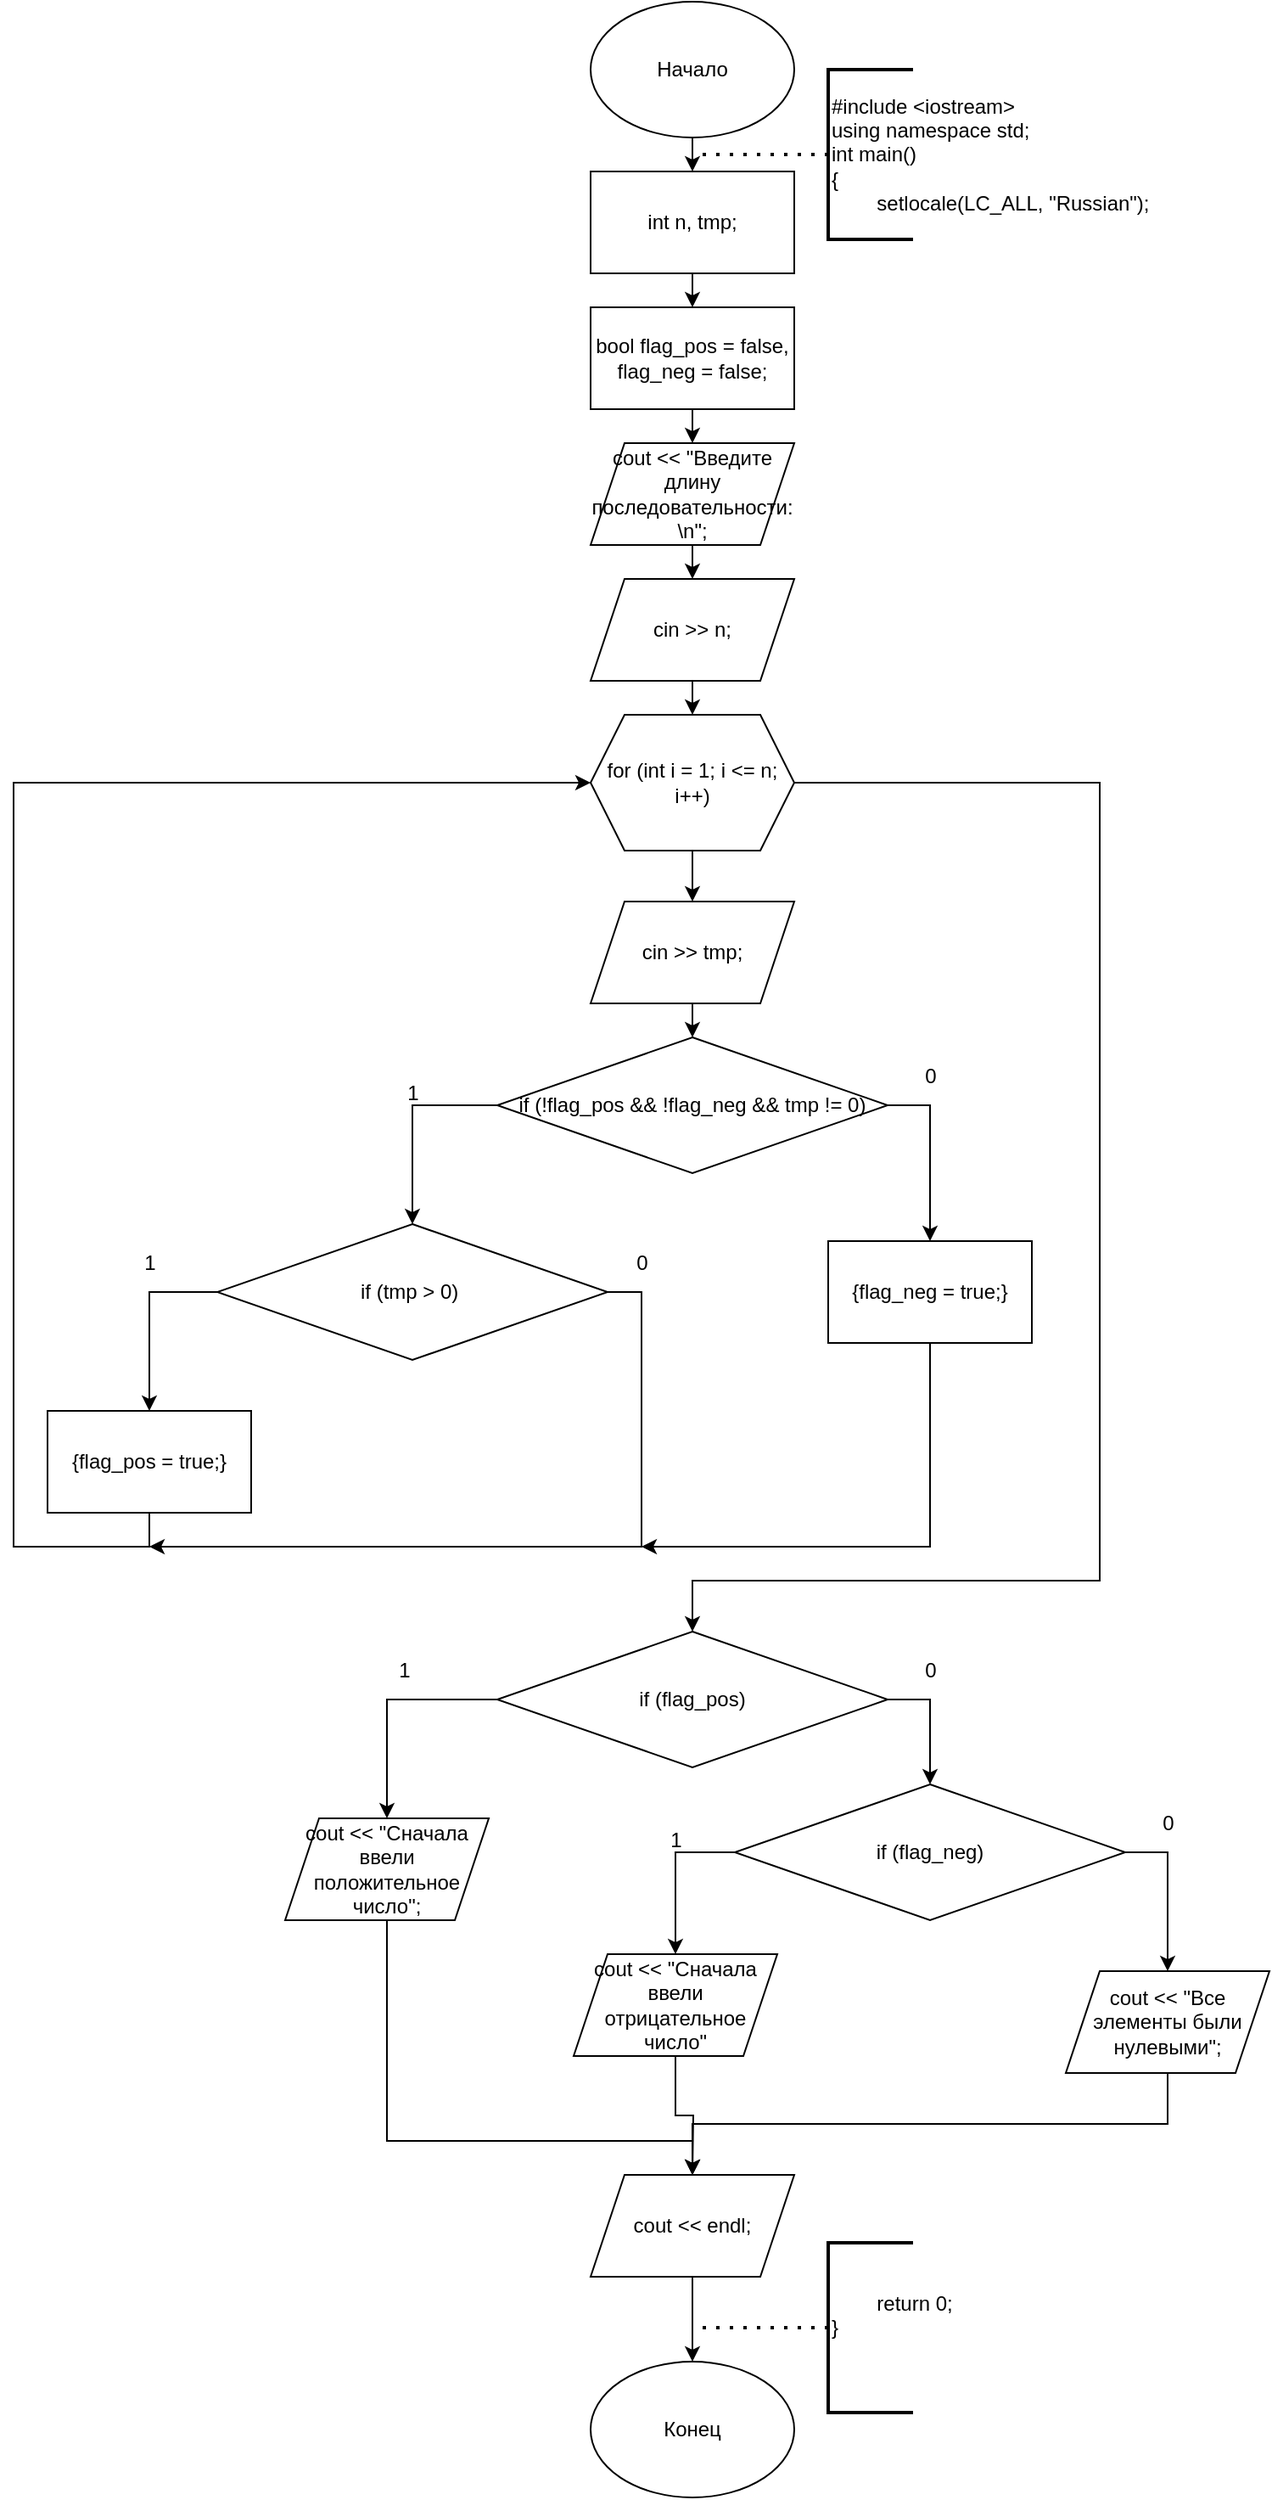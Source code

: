 <mxfile version="25.0.3">
  <diagram name="Страница — 1" id="kYXAjykHZ7thILa3HCrF">
    <mxGraphModel dx="1810" dy="1113" grid="1" gridSize="10" guides="1" tooltips="1" connect="1" arrows="1" fold="1" page="1" pageScale="1" pageWidth="827" pageHeight="1169" math="0" shadow="0">
      <root>
        <mxCell id="0" />
        <mxCell id="1" parent="0" />
        <mxCell id="JEXxJmJUqQq23T9oJtIg-4" style="edgeStyle=orthogonalEdgeStyle;rounded=0;orthogonalLoop=1;jettySize=auto;html=1;exitX=0.5;exitY=1;exitDx=0;exitDy=0;entryX=0.5;entryY=0;entryDx=0;entryDy=0;" parent="1" source="TzVaqAWB0VB_XuGHDj9Y-1" target="JEXxJmJUqQq23T9oJtIg-3" edge="1">
          <mxGeometry relative="1" as="geometry" />
        </mxCell>
        <mxCell id="JEXxJmJUqQq23T9oJtIg-2" value="Начало" style="ellipse;whiteSpace=wrap;html=1;" parent="1" vertex="1">
          <mxGeometry x="180" y="40" width="120" height="80" as="geometry" />
        </mxCell>
        <mxCell id="JEXxJmJUqQq23T9oJtIg-9" style="edgeStyle=orthogonalEdgeStyle;rounded=0;orthogonalLoop=1;jettySize=auto;html=1;exitX=0.5;exitY=1;exitDx=0;exitDy=0;entryX=0.5;entryY=0;entryDx=0;entryDy=0;" parent="1" source="JEXxJmJUqQq23T9oJtIg-3" target="JEXxJmJUqQq23T9oJtIg-8" edge="1">
          <mxGeometry relative="1" as="geometry" />
        </mxCell>
        <mxCell id="JEXxJmJUqQq23T9oJtIg-3" value="bool flag_pos = false, flag_neg = false;" style="rounded=0;whiteSpace=wrap;html=1;" parent="1" vertex="1">
          <mxGeometry x="180" y="220" width="120" height="60" as="geometry" />
        </mxCell>
        <mxCell id="JEXxJmJUqQq23T9oJtIg-6" value="&lt;div&gt;#include &amp;lt;iostream&amp;gt;&lt;/div&gt;&lt;div&gt;using namespace std;&lt;/div&gt;&lt;div&gt;int main()&lt;/div&gt;&lt;div&gt;{&lt;/div&gt;&lt;div&gt;&lt;span style=&quot;white-space-collapse: collapse;&quot;&gt;&lt;span style=&quot;white-space-collapse: preserve;&quot;&gt;&#x9;&lt;/span&gt;setlocale(LC_ALL, &quot;Russian&quot;);&lt;/span&gt;&lt;/div&gt;" style="strokeWidth=2;html=1;shape=mxgraph.flowchart.annotation_1;align=left;pointerEvents=1;" parent="1" vertex="1">
          <mxGeometry x="320" y="80" width="50" height="100" as="geometry" />
        </mxCell>
        <mxCell id="JEXxJmJUqQq23T9oJtIg-7" value="" style="endArrow=none;dashed=1;html=1;dashPattern=1 3;strokeWidth=2;rounded=0;" parent="1" source="JEXxJmJUqQq23T9oJtIg-6" edge="1">
          <mxGeometry width="50" height="50" relative="1" as="geometry">
            <mxPoint x="240" y="350" as="sourcePoint" />
            <mxPoint x="240" y="130" as="targetPoint" />
          </mxGeometry>
        </mxCell>
        <mxCell id="JEXxJmJUqQq23T9oJtIg-11" style="edgeStyle=orthogonalEdgeStyle;rounded=0;orthogonalLoop=1;jettySize=auto;html=1;exitX=0.5;exitY=1;exitDx=0;exitDy=0;entryX=0.5;entryY=0;entryDx=0;entryDy=0;" parent="1" source="JEXxJmJUqQq23T9oJtIg-8" target="JEXxJmJUqQq23T9oJtIg-10" edge="1">
          <mxGeometry relative="1" as="geometry" />
        </mxCell>
        <mxCell id="JEXxJmJUqQq23T9oJtIg-8" value="cout &amp;lt;&amp;lt; &quot;Введите длину последовательности: \n&quot;;" style="shape=parallelogram;perimeter=parallelogramPerimeter;whiteSpace=wrap;html=1;fixedSize=1;" parent="1" vertex="1">
          <mxGeometry x="180" y="300" width="120" height="60" as="geometry" />
        </mxCell>
        <mxCell id="JEXxJmJUqQq23T9oJtIg-13" style="edgeStyle=orthogonalEdgeStyle;rounded=0;orthogonalLoop=1;jettySize=auto;html=1;exitX=0.5;exitY=1;exitDx=0;exitDy=0;entryX=0.5;entryY=0;entryDx=0;entryDy=0;" parent="1" source="JEXxJmJUqQq23T9oJtIg-10" target="JEXxJmJUqQq23T9oJtIg-12" edge="1">
          <mxGeometry relative="1" as="geometry" />
        </mxCell>
        <mxCell id="JEXxJmJUqQq23T9oJtIg-10" value="cin &amp;gt;&amp;gt; n;" style="shape=parallelogram;perimeter=parallelogramPerimeter;whiteSpace=wrap;html=1;fixedSize=1;" parent="1" vertex="1">
          <mxGeometry x="180" y="380" width="120" height="60" as="geometry" />
        </mxCell>
        <mxCell id="JEXxJmJUqQq23T9oJtIg-15" style="edgeStyle=orthogonalEdgeStyle;rounded=0;orthogonalLoop=1;jettySize=auto;html=1;exitX=0.5;exitY=1;exitDx=0;exitDy=0;entryX=0.5;entryY=0;entryDx=0;entryDy=0;" parent="1" source="JEXxJmJUqQq23T9oJtIg-12" target="JEXxJmJUqQq23T9oJtIg-14" edge="1">
          <mxGeometry relative="1" as="geometry" />
        </mxCell>
        <mxCell id="JEXxJmJUqQq23T9oJtIg-33" style="edgeStyle=orthogonalEdgeStyle;rounded=0;orthogonalLoop=1;jettySize=auto;html=1;exitX=1;exitY=0.5;exitDx=0;exitDy=0;" parent="1" source="JEXxJmJUqQq23T9oJtIg-12" target="JEXxJmJUqQq23T9oJtIg-31" edge="1">
          <mxGeometry relative="1" as="geometry">
            <Array as="points">
              <mxPoint x="480" y="500" />
              <mxPoint x="480" y="970" />
              <mxPoint x="240" y="970" />
            </Array>
          </mxGeometry>
        </mxCell>
        <mxCell id="JEXxJmJUqQq23T9oJtIg-12" value="for (int i = 1; i &amp;lt;= n; i++)" style="shape=hexagon;perimeter=hexagonPerimeter2;whiteSpace=wrap;html=1;fixedSize=1;" parent="1" vertex="1">
          <mxGeometry x="180" y="460" width="120" height="80" as="geometry" />
        </mxCell>
        <mxCell id="JEXxJmJUqQq23T9oJtIg-17" style="edgeStyle=orthogonalEdgeStyle;rounded=0;orthogonalLoop=1;jettySize=auto;html=1;exitX=0.5;exitY=1;exitDx=0;exitDy=0;entryX=0.5;entryY=0;entryDx=0;entryDy=0;" parent="1" source="JEXxJmJUqQq23T9oJtIg-14" target="JEXxJmJUqQq23T9oJtIg-16" edge="1">
          <mxGeometry relative="1" as="geometry" />
        </mxCell>
        <mxCell id="JEXxJmJUqQq23T9oJtIg-14" value="cin &amp;gt;&amp;gt; tmp;" style="shape=parallelogram;perimeter=parallelogramPerimeter;whiteSpace=wrap;html=1;fixedSize=1;" parent="1" vertex="1">
          <mxGeometry x="180" y="570" width="120" height="60" as="geometry" />
        </mxCell>
        <mxCell id="JEXxJmJUqQq23T9oJtIg-19" style="edgeStyle=orthogonalEdgeStyle;rounded=0;orthogonalLoop=1;jettySize=auto;html=1;exitX=0;exitY=0.5;exitDx=0;exitDy=0;entryX=0.5;entryY=0;entryDx=0;entryDy=0;" parent="1" source="JEXxJmJUqQq23T9oJtIg-16" target="JEXxJmJUqQq23T9oJtIg-18" edge="1">
          <mxGeometry relative="1" as="geometry" />
        </mxCell>
        <mxCell id="JEXxJmJUqQq23T9oJtIg-22" style="edgeStyle=orthogonalEdgeStyle;rounded=0;orthogonalLoop=1;jettySize=auto;html=1;exitX=1;exitY=0.5;exitDx=0;exitDy=0;" parent="1" source="JEXxJmJUqQq23T9oJtIg-16" target="JEXxJmJUqQq23T9oJtIg-21" edge="1">
          <mxGeometry relative="1" as="geometry" />
        </mxCell>
        <mxCell id="JEXxJmJUqQq23T9oJtIg-16" value="if (!flag_pos &amp;amp;&amp;amp; !flag_neg &amp;amp;&amp;amp; tmp != 0)" style="rhombus;whiteSpace=wrap;html=1;" parent="1" vertex="1">
          <mxGeometry x="125" y="650" width="230" height="80" as="geometry" />
        </mxCell>
        <mxCell id="JEXxJmJUqQq23T9oJtIg-25" style="edgeStyle=orthogonalEdgeStyle;rounded=0;orthogonalLoop=1;jettySize=auto;html=1;exitX=0;exitY=0.5;exitDx=0;exitDy=0;" parent="1" source="JEXxJmJUqQq23T9oJtIg-18" target="JEXxJmJUqQq23T9oJtIg-24" edge="1">
          <mxGeometry relative="1" as="geometry" />
        </mxCell>
        <mxCell id="JEXxJmJUqQq23T9oJtIg-28" style="edgeStyle=orthogonalEdgeStyle;rounded=0;orthogonalLoop=1;jettySize=auto;html=1;exitX=1;exitY=0.5;exitDx=0;exitDy=0;" parent="1" source="JEXxJmJUqQq23T9oJtIg-18" edge="1">
          <mxGeometry relative="1" as="geometry">
            <mxPoint x="-80" y="950" as="targetPoint" />
            <Array as="points">
              <mxPoint x="210" y="800" />
              <mxPoint x="210" y="950" />
            </Array>
          </mxGeometry>
        </mxCell>
        <mxCell id="JEXxJmJUqQq23T9oJtIg-18" value="if (tmp &amp;gt; 0)&amp;nbsp;" style="rhombus;whiteSpace=wrap;html=1;" parent="1" vertex="1">
          <mxGeometry x="-40" y="760" width="230" height="80" as="geometry" />
        </mxCell>
        <mxCell id="JEXxJmJUqQq23T9oJtIg-20" value="1&lt;div&gt;&lt;br&gt;&lt;/div&gt;" style="text;html=1;align=center;verticalAlign=middle;resizable=0;points=[];autosize=1;strokeColor=none;fillColor=none;" parent="1" vertex="1">
          <mxGeometry x="60" y="670" width="30" height="40" as="geometry" />
        </mxCell>
        <mxCell id="JEXxJmJUqQq23T9oJtIg-30" style="edgeStyle=orthogonalEdgeStyle;rounded=0;orthogonalLoop=1;jettySize=auto;html=1;exitX=0.5;exitY=1;exitDx=0;exitDy=0;" parent="1" source="JEXxJmJUqQq23T9oJtIg-21" edge="1">
          <mxGeometry relative="1" as="geometry">
            <mxPoint x="210" y="950" as="targetPoint" />
            <Array as="points">
              <mxPoint x="380" y="950" />
            </Array>
          </mxGeometry>
        </mxCell>
        <mxCell id="JEXxJmJUqQq23T9oJtIg-21" value="{flag_neg = true;}" style="rounded=0;whiteSpace=wrap;html=1;" parent="1" vertex="1">
          <mxGeometry x="320" y="770" width="120" height="60" as="geometry" />
        </mxCell>
        <mxCell id="JEXxJmJUqQq23T9oJtIg-23" value="0" style="text;html=1;align=center;verticalAlign=middle;resizable=0;points=[];autosize=1;strokeColor=none;fillColor=none;" parent="1" vertex="1">
          <mxGeometry x="365" y="658" width="30" height="30" as="geometry" />
        </mxCell>
        <mxCell id="JEXxJmJUqQq23T9oJtIg-27" style="edgeStyle=orthogonalEdgeStyle;rounded=0;orthogonalLoop=1;jettySize=auto;html=1;exitX=0.5;exitY=1;exitDx=0;exitDy=0;entryX=0;entryY=0.5;entryDx=0;entryDy=0;" parent="1" source="JEXxJmJUqQq23T9oJtIg-24" target="JEXxJmJUqQq23T9oJtIg-12" edge="1">
          <mxGeometry relative="1" as="geometry">
            <Array as="points">
              <mxPoint x="-80" y="950" />
              <mxPoint x="-160" y="950" />
              <mxPoint x="-160" y="500" />
            </Array>
          </mxGeometry>
        </mxCell>
        <mxCell id="JEXxJmJUqQq23T9oJtIg-24" value="{flag_pos = true;}" style="rounded=0;whiteSpace=wrap;html=1;" parent="1" vertex="1">
          <mxGeometry x="-140" y="870" width="120" height="60" as="geometry" />
        </mxCell>
        <mxCell id="JEXxJmJUqQq23T9oJtIg-26" value="1" style="text;html=1;align=center;verticalAlign=middle;resizable=0;points=[];autosize=1;strokeColor=none;fillColor=none;" parent="1" vertex="1">
          <mxGeometry x="-95" y="768" width="30" height="30" as="geometry" />
        </mxCell>
        <mxCell id="JEXxJmJUqQq23T9oJtIg-29" value="0" style="text;html=1;align=center;verticalAlign=middle;resizable=0;points=[];autosize=1;strokeColor=none;fillColor=none;" parent="1" vertex="1">
          <mxGeometry x="195" y="768" width="30" height="30" as="geometry" />
        </mxCell>
        <mxCell id="JEXxJmJUqQq23T9oJtIg-36" style="edgeStyle=orthogonalEdgeStyle;rounded=0;orthogonalLoop=1;jettySize=auto;html=1;exitX=0;exitY=0.5;exitDx=0;exitDy=0;entryX=0.5;entryY=0;entryDx=0;entryDy=0;" parent="1" source="JEXxJmJUqQq23T9oJtIg-31" target="JEXxJmJUqQq23T9oJtIg-34" edge="1">
          <mxGeometry relative="1" as="geometry" />
        </mxCell>
        <mxCell id="JEXxJmJUqQq23T9oJtIg-39" style="edgeStyle=orthogonalEdgeStyle;rounded=0;orthogonalLoop=1;jettySize=auto;html=1;exitX=1;exitY=0.5;exitDx=0;exitDy=0;entryX=0.5;entryY=0;entryDx=0;entryDy=0;" parent="1" source="JEXxJmJUqQq23T9oJtIg-31" target="JEXxJmJUqQq23T9oJtIg-38" edge="1">
          <mxGeometry relative="1" as="geometry" />
        </mxCell>
        <mxCell id="JEXxJmJUqQq23T9oJtIg-31" value="if (flag_pos)" style="rhombus;whiteSpace=wrap;html=1;" parent="1" vertex="1">
          <mxGeometry x="125" y="1000" width="230" height="80" as="geometry" />
        </mxCell>
        <mxCell id="JEXxJmJUqQq23T9oJtIg-48" style="edgeStyle=orthogonalEdgeStyle;rounded=0;orthogonalLoop=1;jettySize=auto;html=1;exitX=0.5;exitY=1;exitDx=0;exitDy=0;" parent="1" source="JEXxJmJUqQq23T9oJtIg-34" target="JEXxJmJUqQq23T9oJtIg-47" edge="1">
          <mxGeometry relative="1" as="geometry">
            <Array as="points">
              <mxPoint x="60" y="1300" />
              <mxPoint x="240" y="1300" />
            </Array>
          </mxGeometry>
        </mxCell>
        <mxCell id="JEXxJmJUqQq23T9oJtIg-34" value="cout &amp;lt;&amp;lt; &quot;Сначала ввели положительное число&quot;;" style="shape=parallelogram;perimeter=parallelogramPerimeter;whiteSpace=wrap;html=1;fixedSize=1;" parent="1" vertex="1">
          <mxGeometry y="1110" width="120" height="60" as="geometry" />
        </mxCell>
        <mxCell id="JEXxJmJUqQq23T9oJtIg-37" value="1" style="text;html=1;align=center;verticalAlign=middle;resizable=0;points=[];autosize=1;strokeColor=none;fillColor=none;" parent="1" vertex="1">
          <mxGeometry x="55" y="1008" width="30" height="30" as="geometry" />
        </mxCell>
        <mxCell id="JEXxJmJUqQq23T9oJtIg-42" style="edgeStyle=orthogonalEdgeStyle;rounded=0;orthogonalLoop=1;jettySize=auto;html=1;exitX=0;exitY=0.5;exitDx=0;exitDy=0;entryX=0.5;entryY=0;entryDx=0;entryDy=0;" parent="1" source="JEXxJmJUqQq23T9oJtIg-38" target="JEXxJmJUqQq23T9oJtIg-41" edge="1">
          <mxGeometry relative="1" as="geometry" />
        </mxCell>
        <mxCell id="JEXxJmJUqQq23T9oJtIg-45" style="edgeStyle=orthogonalEdgeStyle;rounded=0;orthogonalLoop=1;jettySize=auto;html=1;exitX=1;exitY=0.5;exitDx=0;exitDy=0;" parent="1" source="JEXxJmJUqQq23T9oJtIg-38" target="JEXxJmJUqQq23T9oJtIg-44" edge="1">
          <mxGeometry relative="1" as="geometry" />
        </mxCell>
        <mxCell id="JEXxJmJUqQq23T9oJtIg-38" value="if (flag_neg)" style="rhombus;whiteSpace=wrap;html=1;" parent="1" vertex="1">
          <mxGeometry x="265" y="1090" width="230" height="80" as="geometry" />
        </mxCell>
        <mxCell id="JEXxJmJUqQq23T9oJtIg-40" value="0" style="text;html=1;align=center;verticalAlign=middle;resizable=0;points=[];autosize=1;strokeColor=none;fillColor=none;" parent="1" vertex="1">
          <mxGeometry x="365" y="1008" width="30" height="30" as="geometry" />
        </mxCell>
        <mxCell id="JEXxJmJUqQq23T9oJtIg-49" style="edgeStyle=orthogonalEdgeStyle;rounded=0;orthogonalLoop=1;jettySize=auto;html=1;exitX=0.5;exitY=1;exitDx=0;exitDy=0;" parent="1" source="JEXxJmJUqQq23T9oJtIg-41" edge="1">
          <mxGeometry relative="1" as="geometry">
            <mxPoint x="240.0" y="1320" as="targetPoint" />
          </mxGeometry>
        </mxCell>
        <mxCell id="JEXxJmJUqQq23T9oJtIg-41" value="cout &amp;lt;&amp;lt; &quot;Сначала ввели отрицательное число&quot;" style="shape=parallelogram;perimeter=parallelogramPerimeter;whiteSpace=wrap;html=1;fixedSize=1;" parent="1" vertex="1">
          <mxGeometry x="170" y="1190" width="120" height="60" as="geometry" />
        </mxCell>
        <mxCell id="JEXxJmJUqQq23T9oJtIg-43" value="1" style="text;html=1;align=center;verticalAlign=middle;resizable=0;points=[];autosize=1;strokeColor=none;fillColor=none;" parent="1" vertex="1">
          <mxGeometry x="215" y="1108" width="30" height="30" as="geometry" />
        </mxCell>
        <mxCell id="JEXxJmJUqQq23T9oJtIg-51" style="edgeStyle=orthogonalEdgeStyle;rounded=0;orthogonalLoop=1;jettySize=auto;html=1;exitX=0.5;exitY=1;exitDx=0;exitDy=0;entryX=0.5;entryY=0;entryDx=0;entryDy=0;" parent="1" source="JEXxJmJUqQq23T9oJtIg-44" target="JEXxJmJUqQq23T9oJtIg-47" edge="1">
          <mxGeometry relative="1" as="geometry" />
        </mxCell>
        <mxCell id="JEXxJmJUqQq23T9oJtIg-44" value="cout &amp;lt;&amp;lt; &quot;Все элементы были нулевыми&quot;;" style="shape=parallelogram;perimeter=parallelogramPerimeter;whiteSpace=wrap;html=1;fixedSize=1;" parent="1" vertex="1">
          <mxGeometry x="460" y="1200" width="120" height="60" as="geometry" />
        </mxCell>
        <mxCell id="JEXxJmJUqQq23T9oJtIg-46" value="0" style="text;html=1;align=center;verticalAlign=middle;resizable=0;points=[];autosize=1;strokeColor=none;fillColor=none;" parent="1" vertex="1">
          <mxGeometry x="505" y="1098" width="30" height="30" as="geometry" />
        </mxCell>
        <mxCell id="JEXxJmJUqQq23T9oJtIg-53" style="edgeStyle=orthogonalEdgeStyle;rounded=0;orthogonalLoop=1;jettySize=auto;html=1;exitX=0.5;exitY=1;exitDx=0;exitDy=0;entryX=0.5;entryY=0;entryDx=0;entryDy=0;" parent="1" source="JEXxJmJUqQq23T9oJtIg-47" target="JEXxJmJUqQq23T9oJtIg-52" edge="1">
          <mxGeometry relative="1" as="geometry" />
        </mxCell>
        <mxCell id="JEXxJmJUqQq23T9oJtIg-47" value="cout &amp;lt;&amp;lt; endl;" style="shape=parallelogram;perimeter=parallelogramPerimeter;whiteSpace=wrap;html=1;fixedSize=1;" parent="1" vertex="1">
          <mxGeometry x="180" y="1320" width="120" height="60" as="geometry" />
        </mxCell>
        <mxCell id="JEXxJmJUqQq23T9oJtIg-52" value="Конец" style="ellipse;whiteSpace=wrap;html=1;" parent="1" vertex="1">
          <mxGeometry x="180" y="1430" width="120" height="80" as="geometry" />
        </mxCell>
        <mxCell id="JEXxJmJUqQq23T9oJtIg-54" value="&lt;div&gt;&lt;span style=&quot;white-space-collapse: collapse;&quot;&gt;&lt;span style=&quot;white-space-collapse: preserve;&quot;&gt;&#x9;&lt;/span&gt;return 0;&lt;/span&gt;&lt;/div&gt;&lt;div&gt;}&lt;/div&gt;&lt;div&gt;&lt;br&gt;&lt;/div&gt;" style="strokeWidth=2;html=1;shape=mxgraph.flowchart.annotation_1;align=left;pointerEvents=1;" parent="1" vertex="1">
          <mxGeometry x="320" y="1360" width="50" height="100" as="geometry" />
        </mxCell>
        <mxCell id="JEXxJmJUqQq23T9oJtIg-55" value="" style="endArrow=none;dashed=1;html=1;dashPattern=1 3;strokeWidth=2;rounded=0;" parent="1" source="JEXxJmJUqQq23T9oJtIg-54" edge="1">
          <mxGeometry width="50" height="50" relative="1" as="geometry">
            <mxPoint x="250" y="420" as="sourcePoint" />
            <mxPoint x="240" y="1410" as="targetPoint" />
          </mxGeometry>
        </mxCell>
        <mxCell id="TzVaqAWB0VB_XuGHDj9Y-2" value="" style="edgeStyle=orthogonalEdgeStyle;rounded=0;orthogonalLoop=1;jettySize=auto;html=1;exitX=0.5;exitY=1;exitDx=0;exitDy=0;entryX=0.5;entryY=0;entryDx=0;entryDy=0;" edge="1" parent="1" source="JEXxJmJUqQq23T9oJtIg-2" target="TzVaqAWB0VB_XuGHDj9Y-1">
          <mxGeometry relative="1" as="geometry">
            <mxPoint x="240" y="120" as="sourcePoint" />
            <mxPoint x="240" y="220" as="targetPoint" />
          </mxGeometry>
        </mxCell>
        <mxCell id="TzVaqAWB0VB_XuGHDj9Y-1" value="&lt;span style=&quot;text-align: left; text-wrap-mode: nowrap;&quot;&gt;int n, tmp;&lt;/span&gt;" style="rounded=0;whiteSpace=wrap;html=1;" vertex="1" parent="1">
          <mxGeometry x="180" y="140" width="120" height="60" as="geometry" />
        </mxCell>
      </root>
    </mxGraphModel>
  </diagram>
</mxfile>

